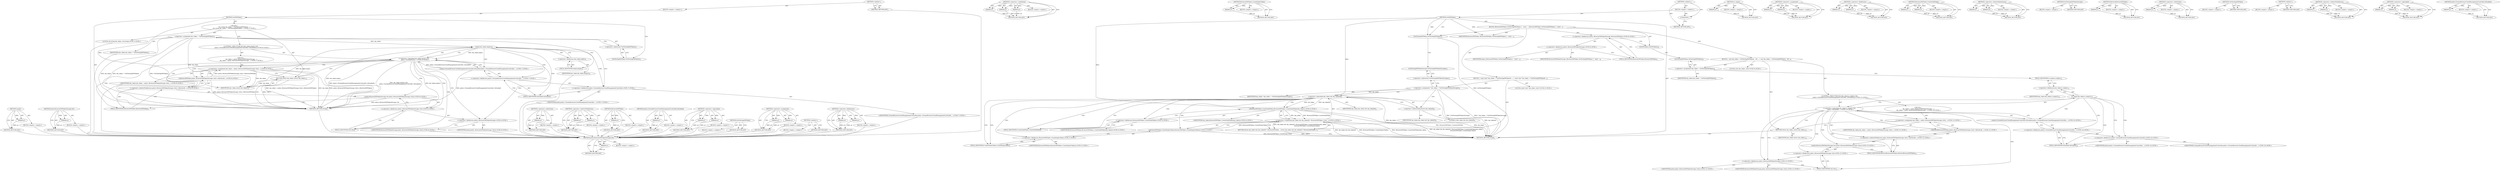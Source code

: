 digraph "policy.ChromeBrowserCloudManagementController.IsEnabled" {
vulnerable_81 [label=<(METHOD,empty)>];
vulnerable_82 [label=<(PARAM,p1)>];
vulnerable_83 [label=<(BLOCK,&lt;empty&gt;,&lt;empty&gt;)>];
vulnerable_84 [label=<(METHOD_RETURN,ANY)>];
vulnerable_103 [label=<(METHOD,policy.BrowserDMTokenStorage.Get)>];
vulnerable_104 [label=<(PARAM,p1)>];
vulnerable_105 [label=<(BLOCK,&lt;empty&gt;,&lt;empty&gt;)>];
vulnerable_106 [label=<(METHOD_RETURN,ANY)>];
vulnerable_6 [label=<(METHOD,&lt;global&gt;)<SUB>1</SUB>>];
vulnerable_7 [label=<(BLOCK,&lt;empty&gt;,&lt;empty&gt;)<SUB>1</SUB>>];
vulnerable_8 [label=<(METHOD,GetDMToken)<SUB>1</SUB>>];
vulnerable_9 [label="<(BLOCK,{
  std::string dm_token = *GetTestingDMToken()...,{
  std::string dm_token = *GetTestingDMToken()...)<SUB>1</SUB>>"];
vulnerable_10 [label="<(LOCAL,std.string dm_token: std.string)<SUB>2</SUB>>"];
vulnerable_11 [label=<(&lt;operator&gt;.assignment,dm_token = *GetTestingDMToken())<SUB>2</SUB>>];
vulnerable_12 [label=<(IDENTIFIER,dm_token,dm_token = *GetTestingDMToken())<SUB>2</SUB>>];
vulnerable_13 [label=<(&lt;operator&gt;.indirection,*GetTestingDMToken())<SUB>2</SUB>>];
vulnerable_14 [label=<(GetTestingDMToken,GetTestingDMToken())<SUB>2</SUB>>];
vulnerable_15 [label="<(CONTROL_STRUCTURE,IF,if (dm_token.empty() &amp;&amp;
       policy::ChromeBrowserCloudManagementController::IsEnabled()))<SUB>6</SUB>>"];
vulnerable_16 [label="<(&lt;operator&gt;.logicalAnd,dm_token.empty() &amp;&amp;
       policy::ChromeBrowse...)<SUB>6</SUB>>"];
vulnerable_17 [label=<(empty,dm_token.empty())<SUB>6</SUB>>];
vulnerable_18 [label=<(&lt;operator&gt;.fieldAccess,dm_token.empty)<SUB>6</SUB>>];
vulnerable_19 [label=<(IDENTIFIER,dm_token,dm_token.empty())<SUB>6</SUB>>];
vulnerable_20 [label=<(FIELD_IDENTIFIER,empty,empty)<SUB>6</SUB>>];
vulnerable_21 [label="<(policy.ChromeBrowserCloudManagementController.IsEnabled,policy::ChromeBrowserCloudManagementController:...)<SUB>7</SUB>>"];
vulnerable_22 [label="<(&lt;operator&gt;.fieldAccess,policy::ChromeBrowserCloudManagementController:...)<SUB>7</SUB>>"];
vulnerable_23 [label="<(&lt;operator&gt;.fieldAccess,policy::ChromeBrowserCloudManagementController)<SUB>7</SUB>>"];
vulnerable_24 [label="<(IDENTIFIER,policy,policy::ChromeBrowserCloudManagementController:...)<SUB>7</SUB>>"];
vulnerable_25 [label="<(IDENTIFIER,ChromeBrowserCloudManagementController,policy::ChromeBrowserCloudManagementController:...)<SUB>7</SUB>>"];
vulnerable_26 [label=<(FIELD_IDENTIFIER,IsEnabled,IsEnabled)<SUB>7</SUB>>];
vulnerable_27 [label="<(BLOCK,{
    dm_token = policy::BrowserDMTokenStorage:...,{
    dm_token = policy::BrowserDMTokenStorage:...)<SUB>7</SUB>>"];
vulnerable_28 [label="<(&lt;operator&gt;.assignment,dm_token = policy::BrowserDMTokenStorage::Get()...)<SUB>8</SUB>>"];
vulnerable_29 [label="<(IDENTIFIER,dm_token,dm_token = policy::BrowserDMTokenStorage::Get()...)<SUB>8</SUB>>"];
vulnerable_30 [label="<(RetrieveDMToken,policy::BrowserDMTokenStorage::Get()-&gt;RetrieveD...)<SUB>8</SUB>>"];
vulnerable_31 [label="<(&lt;operator&gt;.indirectFieldAccess,policy::BrowserDMTokenStorage::Get()-&gt;RetrieveD...)<SUB>8</SUB>>"];
vulnerable_32 [label="<(policy.BrowserDMTokenStorage.Get,policy::BrowserDMTokenStorage::Get())<SUB>8</SUB>>"];
vulnerable_33 [label="<(&lt;operator&gt;.fieldAccess,policy::BrowserDMTokenStorage::Get)<SUB>8</SUB>>"];
vulnerable_34 [label="<(&lt;operator&gt;.fieldAccess,policy::BrowserDMTokenStorage)<SUB>8</SUB>>"];
vulnerable_35 [label="<(IDENTIFIER,policy,policy::BrowserDMTokenStorage::Get())<SUB>8</SUB>>"];
vulnerable_36 [label="<(IDENTIFIER,BrowserDMTokenStorage,policy::BrowserDMTokenStorage::Get())<SUB>8</SUB>>"];
vulnerable_37 [label=<(FIELD_IDENTIFIER,Get,Get)<SUB>8</SUB>>];
vulnerable_38 [label=<(FIELD_IDENTIFIER,RetrieveDMToken,RetrieveDMToken)<SUB>8</SUB>>];
vulnerable_39 [label=<(RETURN,return dm_token;,return dm_token;)<SUB>12</SUB>>];
vulnerable_40 [label=<(IDENTIFIER,dm_token,return dm_token;)<SUB>12</SUB>>];
vulnerable_41 [label=<(METHOD_RETURN,string)<SUB>1</SUB>>];
vulnerable_43 [label=<(METHOD_RETURN,ANY)<SUB>1</SUB>>];
vulnerable_69 [label=<(METHOD,&lt;operator&gt;.indirection)>];
vulnerable_70 [label=<(PARAM,p1)>];
vulnerable_71 [label=<(BLOCK,&lt;empty&gt;,&lt;empty&gt;)>];
vulnerable_72 [label=<(METHOD_RETURN,ANY)>];
vulnerable_98 [label=<(METHOD,&lt;operator&gt;.indirectFieldAccess)>];
vulnerable_99 [label=<(PARAM,p1)>];
vulnerable_100 [label=<(PARAM,p2)>];
vulnerable_101 [label=<(BLOCK,&lt;empty&gt;,&lt;empty&gt;)>];
vulnerable_102 [label=<(METHOD_RETURN,ANY)>];
vulnerable_94 [label=<(METHOD,RetrieveDMToken)>];
vulnerable_95 [label=<(PARAM,p1)>];
vulnerable_96 [label=<(BLOCK,&lt;empty&gt;,&lt;empty&gt;)>];
vulnerable_97 [label=<(METHOD_RETURN,ANY)>];
vulnerable_90 [label=<(METHOD,policy.ChromeBrowserCloudManagementController.IsEnabled)>];
vulnerable_91 [label=<(PARAM,p1)>];
vulnerable_92 [label=<(BLOCK,&lt;empty&gt;,&lt;empty&gt;)>];
vulnerable_93 [label=<(METHOD_RETURN,ANY)>];
vulnerable_76 [label=<(METHOD,&lt;operator&gt;.logicalAnd)>];
vulnerable_77 [label=<(PARAM,p1)>];
vulnerable_78 [label=<(PARAM,p2)>];
vulnerable_79 [label=<(BLOCK,&lt;empty&gt;,&lt;empty&gt;)>];
vulnerable_80 [label=<(METHOD_RETURN,ANY)>];
vulnerable_73 [label=<(METHOD,GetTestingDMToken)>];
vulnerable_74 [label=<(BLOCK,&lt;empty&gt;,&lt;empty&gt;)>];
vulnerable_75 [label=<(METHOD_RETURN,ANY)>];
vulnerable_64 [label=<(METHOD,&lt;operator&gt;.assignment)>];
vulnerable_65 [label=<(PARAM,p1)>];
vulnerable_66 [label=<(PARAM,p2)>];
vulnerable_67 [label=<(BLOCK,&lt;empty&gt;,&lt;empty&gt;)>];
vulnerable_68 [label=<(METHOD_RETURN,ANY)>];
vulnerable_58 [label=<(METHOD,&lt;global&gt;)<SUB>1</SUB>>];
vulnerable_59 [label=<(BLOCK,&lt;empty&gt;,&lt;empty&gt;)>];
vulnerable_60 [label=<(METHOD_RETURN,ANY)>];
vulnerable_85 [label=<(METHOD,&lt;operator&gt;.fieldAccess)>];
vulnerable_86 [label=<(PARAM,p1)>];
vulnerable_87 [label=<(PARAM,p2)>];
vulnerable_88 [label=<(BLOCK,&lt;empty&gt;,&lt;empty&gt;)>];
vulnerable_89 [label=<(METHOD_RETURN,ANY)>];
fixed_161 [label=<(METHOD,policy.BrowserDMTokenStorage.Get)>];
fixed_162 [label=<(PARAM,p1)>];
fixed_163 [label=<(BLOCK,&lt;empty&gt;,&lt;empty&gt;)>];
fixed_164 [label=<(METHOD_RETURN,ANY)>];
fixed_114 [label=<(METHOD,&lt;operator&gt;.conditional)>];
fixed_115 [label=<(PARAM,p1)>];
fixed_116 [label=<(PARAM,p2)>];
fixed_117 [label=<(PARAM,p3)>];
fixed_118 [label=<(BLOCK,&lt;empty&gt;,&lt;empty&gt;)>];
fixed_119 [label=<(METHOD_RETURN,ANY)>];
fixed_140 [label=<(METHOD,BrowserDMToken.CreateEmptyToken)>];
fixed_141 [label=<(PARAM,p1)>];
fixed_142 [label=<(BLOCK,&lt;empty&gt;,&lt;empty&gt;)>];
fixed_143 [label=<(METHOD_RETURN,ANY)>];
fixed_6 [label=<(METHOD,&lt;global&gt;)<SUB>1</SUB>>];
fixed_7 [label=<(BLOCK,&lt;empty&gt;,&lt;empty&gt;)<SUB>1</SUB>>];
fixed_8 [label=<(METHOD,GetDMToken)<SUB>1</SUB>>];
fixed_9 [label=<(BLOCK,{
BrowserDMToken GetTestingDMToken() {
  const ...,{
BrowserDMToken GetTestingDMToken() {
  const ...)<SUB>1</SUB>>];
fixed_10 [label=<(IDENTIFIER,BrowserDMToken,{
BrowserDMToken GetTestingDMToken() {
  const ...)<SUB>2</SUB>>];
fixed_11 [label=<(GetTestingDMToken,GetTestingDMToken())<SUB>2</SUB>>];
fixed_12 [label=<(BLOCK,{
  const char* dm_token = *GetTestingDMTokenSt...,{
  const char* dm_token = *GetTestingDMTokenSt...)<SUB>2</SUB>>];
fixed_13 [label="<(LOCAL,const char* dm_token: char*)<SUB>3</SUB>>"];
fixed_14 [label=<(&lt;operator&gt;.assignment,* dm_token = *GetTestingDMTokenStorage())<SUB>3</SUB>>];
fixed_15 [label=<(IDENTIFIER,dm_token,* dm_token = *GetTestingDMTokenStorage())<SUB>3</SUB>>];
fixed_16 [label=<(&lt;operator&gt;.indirection,*GetTestingDMTokenStorage())<SUB>3</SUB>>];
fixed_17 [label=<(GetTestingDMTokenStorage,GetTestingDMTokenStorage())<SUB>3</SUB>>];
fixed_18 [label=<(RETURN,return dm_token &amp;&amp; dm_token[0] ? BrowserDMToken...,return dm_token &amp;&amp; dm_token[0] ? BrowserDMToken...)<SUB>4</SUB>>];
fixed_19 [label="<(&lt;operator&gt;.conditional,dm_token &amp;&amp; dm_token[0] ? BrowserDMToken::Creat...)<SUB>4</SUB>>"];
fixed_20 [label=<(&lt;operator&gt;.logicalAnd,dm_token &amp;&amp; dm_token[0])<SUB>4</SUB>>];
fixed_21 [label=<(IDENTIFIER,dm_token,dm_token &amp;&amp; dm_token[0])<SUB>4</SUB>>];
fixed_22 [label=<(&lt;operator&gt;.indirectIndexAccess,dm_token[0])<SUB>4</SUB>>];
fixed_23 [label=<(IDENTIFIER,dm_token,dm_token &amp;&amp; dm_token[0])<SUB>4</SUB>>];
fixed_24 [label=<(LITERAL,0,dm_token &amp;&amp; dm_token[0])<SUB>4</SUB>>];
fixed_25 [label="<(BrowserDMToken.CreateValidToken,BrowserDMToken::CreateValidToken(dm_token))<SUB>4</SUB>>"];
fixed_26 [label="<(&lt;operator&gt;.fieldAccess,BrowserDMToken::CreateValidToken)<SUB>4</SUB>>"];
fixed_27 [label="<(IDENTIFIER,BrowserDMToken,BrowserDMToken::CreateValidToken(dm_token))<SUB>4</SUB>>"];
fixed_28 [label=<(FIELD_IDENTIFIER,CreateValidToken,CreateValidToken)<SUB>4</SUB>>];
fixed_29 [label="<(IDENTIFIER,dm_token,BrowserDMToken::CreateValidToken(dm_token))<SUB>4</SUB>>"];
fixed_30 [label="<(BrowserDMToken.CreateEmptyToken,BrowserDMToken::CreateEmptyToken())<SUB>5</SUB>>"];
fixed_31 [label="<(&lt;operator&gt;.fieldAccess,BrowserDMToken::CreateEmptyToken)<SUB>5</SUB>>"];
fixed_32 [label="<(IDENTIFIER,BrowserDMToken,BrowserDMToken::CreateEmptyToken())<SUB>5</SUB>>"];
fixed_33 [label=<(FIELD_IDENTIFIER,CreateEmptyToken,CreateEmptyToken)<SUB>5</SUB>>];
fixed_34 [label="<(&lt;operator&gt;.fieldAccess,policy::BrowserDMTokenStorage::BrowserDMToken)<SUB>8</SUB>>"];
fixed_35 [label="<(&lt;operator&gt;.fieldAccess,policy::BrowserDMTokenStorage)<SUB>8</SUB>>"];
fixed_36 [label=<(IDENTIFIER,policy,{
BrowserDMToken GetTestingDMToken() {
  const ...)<SUB>8</SUB>>];
fixed_37 [label=<(IDENTIFIER,BrowserDMTokenStorage,{
BrowserDMToken GetTestingDMToken() {
  const ...)<SUB>8</SUB>>];
fixed_38 [label=<(FIELD_IDENTIFIER,BrowserDMToken,BrowserDMToken)<SUB>8</SUB>>];
fixed_39 [label=<(GetDMToken,GetDMToken())<SUB>8</SUB>>];
fixed_40 [label=<(BLOCK,{
  auto dm_token = GetTestingDMToken();
 
 #if...,{
  auto dm_token = GetTestingDMToken();
 
 #if...)<SUB>8</SUB>>];
fixed_41 [label="<(LOCAL,auto dm_token: auto)<SUB>9</SUB>>"];
fixed_42 [label=<(&lt;operator&gt;.assignment,dm_token = GetTestingDMToken())<SUB>9</SUB>>];
fixed_43 [label=<(IDENTIFIER,dm_token,dm_token = GetTestingDMToken())<SUB>9</SUB>>];
fixed_44 [label=<(GetTestingDMToken,GetTestingDMToken())<SUB>9</SUB>>];
fixed_45 [label="<(CONTROL_STRUCTURE,IF,if (dm_token.is_empty() &amp;&amp;
       policy::ChromeBrowserCloudManagementController::IsEnabled()))<SUB>13</SUB>>"];
fixed_46 [label="<(&lt;operator&gt;.logicalAnd,dm_token.is_empty() &amp;&amp;
       policy::ChromeBro...)<SUB>13</SUB>>"];
fixed_47 [label=<(is_empty,dm_token.is_empty())<SUB>13</SUB>>];
fixed_48 [label=<(&lt;operator&gt;.fieldAccess,dm_token.is_empty)<SUB>13</SUB>>];
fixed_49 [label=<(IDENTIFIER,dm_token,dm_token.is_empty())<SUB>13</SUB>>];
fixed_50 [label=<(FIELD_IDENTIFIER,is_empty,is_empty)<SUB>13</SUB>>];
fixed_51 [label="<(policy.ChromeBrowserCloudManagementController.IsEnabled,policy::ChromeBrowserCloudManagementController:...)<SUB>14</SUB>>"];
fixed_52 [label="<(&lt;operator&gt;.fieldAccess,policy::ChromeBrowserCloudManagementController:...)<SUB>14</SUB>>"];
fixed_53 [label="<(&lt;operator&gt;.fieldAccess,policy::ChromeBrowserCloudManagementController)<SUB>14</SUB>>"];
fixed_54 [label="<(IDENTIFIER,policy,policy::ChromeBrowserCloudManagementController:...)<SUB>14</SUB>>"];
fixed_55 [label="<(IDENTIFIER,ChromeBrowserCloudManagementController,policy::ChromeBrowserCloudManagementController:...)<SUB>14</SUB>>"];
fixed_56 [label=<(FIELD_IDENTIFIER,IsEnabled,IsEnabled)<SUB>14</SUB>>];
fixed_57 [label="<(BLOCK,{
    dm_token = policy::BrowserDMTokenStorage:...,{
    dm_token = policy::BrowserDMTokenStorage:...)<SUB>14</SUB>>"];
fixed_58 [label="<(&lt;operator&gt;.assignment,dm_token = policy::BrowserDMTokenStorage::Get()...)<SUB>15</SUB>>"];
fixed_59 [label="<(IDENTIFIER,dm_token,dm_token = policy::BrowserDMTokenStorage::Get()...)<SUB>15</SUB>>"];
fixed_60 [label="<(RetrieveBrowserDMToken,policy::BrowserDMTokenStorage::Get()-&gt;RetrieveB...)<SUB>15</SUB>>"];
fixed_61 [label="<(&lt;operator&gt;.indirectFieldAccess,policy::BrowserDMTokenStorage::Get()-&gt;RetrieveB...)<SUB>15</SUB>>"];
fixed_62 [label="<(policy.BrowserDMTokenStorage.Get,policy::BrowserDMTokenStorage::Get())<SUB>15</SUB>>"];
fixed_63 [label="<(&lt;operator&gt;.fieldAccess,policy::BrowserDMTokenStorage::Get)<SUB>15</SUB>>"];
fixed_64 [label="<(&lt;operator&gt;.fieldAccess,policy::BrowserDMTokenStorage)<SUB>15</SUB>>"];
fixed_65 [label="<(IDENTIFIER,policy,policy::BrowserDMTokenStorage::Get())<SUB>15</SUB>>"];
fixed_66 [label="<(IDENTIFIER,BrowserDMTokenStorage,policy::BrowserDMTokenStorage::Get())<SUB>15</SUB>>"];
fixed_67 [label=<(FIELD_IDENTIFIER,Get,Get)<SUB>15</SUB>>];
fixed_68 [label=<(FIELD_IDENTIFIER,RetrieveBrowserDMToken,RetrieveBrowserDMToken)<SUB>15</SUB>>];
fixed_69 [label=<(RETURN,return dm_token;,return dm_token;)<SUB>19</SUB>>];
fixed_70 [label=<(IDENTIFIER,dm_token,return dm_token;)<SUB>19</SUB>>];
fixed_71 [label=<(METHOD_RETURN,string)<SUB>1</SUB>>];
fixed_73 [label=<(UNKNOWN,,)>];
fixed_74 [label=<(METHOD_RETURN,ANY)<SUB>1</SUB>>];
fixed_144 [label=<(METHOD,is_empty)>];
fixed_145 [label=<(PARAM,p1)>];
fixed_146 [label=<(BLOCK,&lt;empty&gt;,&lt;empty&gt;)>];
fixed_147 [label=<(METHOD_RETURN,ANY)>];
fixed_102 [label=<(METHOD,&lt;operator&gt;.assignment)>];
fixed_103 [label=<(PARAM,p1)>];
fixed_104 [label=<(PARAM,p2)>];
fixed_105 [label=<(BLOCK,&lt;empty&gt;,&lt;empty&gt;)>];
fixed_106 [label=<(METHOD_RETURN,ANY)>];
fixed_135 [label=<(METHOD,&lt;operator&gt;.fieldAccess)>];
fixed_136 [label=<(PARAM,p1)>];
fixed_137 [label=<(PARAM,p2)>];
fixed_138 [label=<(BLOCK,&lt;empty&gt;,&lt;empty&gt;)>];
fixed_139 [label=<(METHOD_RETURN,ANY)>];
fixed_130 [label=<(METHOD,BrowserDMToken.CreateValidToken)>];
fixed_131 [label=<(PARAM,p1)>];
fixed_132 [label=<(PARAM,p2)>];
fixed_133 [label=<(BLOCK,&lt;empty&gt;,&lt;empty&gt;)>];
fixed_134 [label=<(METHOD_RETURN,ANY)>];
fixed_125 [label=<(METHOD,&lt;operator&gt;.indirectIndexAccess)>];
fixed_126 [label=<(PARAM,p1)>];
fixed_127 [label=<(PARAM,p2)>];
fixed_128 [label=<(BLOCK,&lt;empty&gt;,&lt;empty&gt;)>];
fixed_129 [label=<(METHOD_RETURN,ANY)>];
fixed_111 [label=<(METHOD,GetTestingDMTokenStorage)>];
fixed_112 [label=<(BLOCK,&lt;empty&gt;,&lt;empty&gt;)>];
fixed_113 [label=<(METHOD_RETURN,ANY)>];
fixed_152 [label=<(METHOD,RetrieveBrowserDMToken)>];
fixed_153 [label=<(PARAM,p1)>];
fixed_154 [label=<(BLOCK,&lt;empty&gt;,&lt;empty&gt;)>];
fixed_155 [label=<(METHOD_RETURN,ANY)>];
fixed_107 [label=<(METHOD,&lt;operator&gt;.indirection)>];
fixed_108 [label=<(PARAM,p1)>];
fixed_109 [label=<(BLOCK,&lt;empty&gt;,&lt;empty&gt;)>];
fixed_110 [label=<(METHOD_RETURN,ANY)>];
fixed_99 [label=<(METHOD,GetTestingDMToken)>];
fixed_100 [label=<(BLOCK,&lt;empty&gt;,&lt;empty&gt;)>];
fixed_101 [label=<(METHOD_RETURN,ANY)>];
fixed_93 [label=<(METHOD,&lt;global&gt;)<SUB>1</SUB>>];
fixed_94 [label=<(BLOCK,&lt;empty&gt;,&lt;empty&gt;)>];
fixed_95 [label=<(METHOD_RETURN,ANY)>];
fixed_156 [label=<(METHOD,&lt;operator&gt;.indirectFieldAccess)>];
fixed_157 [label=<(PARAM,p1)>];
fixed_158 [label=<(PARAM,p2)>];
fixed_159 [label=<(BLOCK,&lt;empty&gt;,&lt;empty&gt;)>];
fixed_160 [label=<(METHOD_RETURN,ANY)>];
fixed_120 [label=<(METHOD,&lt;operator&gt;.logicalAnd)>];
fixed_121 [label=<(PARAM,p1)>];
fixed_122 [label=<(PARAM,p2)>];
fixed_123 [label=<(BLOCK,&lt;empty&gt;,&lt;empty&gt;)>];
fixed_124 [label=<(METHOD_RETURN,ANY)>];
fixed_148 [label=<(METHOD,policy.ChromeBrowserCloudManagementController.IsEnabled)>];
fixed_149 [label=<(PARAM,p1)>];
fixed_150 [label=<(BLOCK,&lt;empty&gt;,&lt;empty&gt;)>];
fixed_151 [label=<(METHOD_RETURN,ANY)>];
vulnerable_81 -> vulnerable_82  [key=0, label="AST: "];
vulnerable_81 -> vulnerable_82  [key=1, label="DDG: "];
vulnerable_81 -> vulnerable_83  [key=0, label="AST: "];
vulnerable_81 -> vulnerable_84  [key=0, label="AST: "];
vulnerable_81 -> vulnerable_84  [key=1, label="CFG: "];
vulnerable_82 -> vulnerable_84  [key=0, label="DDG: p1"];
vulnerable_83 -> fixed_161  [key=0];
vulnerable_84 -> fixed_161  [key=0];
vulnerable_103 -> vulnerable_104  [key=0, label="AST: "];
vulnerable_103 -> vulnerable_104  [key=1, label="DDG: "];
vulnerable_103 -> vulnerable_105  [key=0, label="AST: "];
vulnerable_103 -> vulnerable_106  [key=0, label="AST: "];
vulnerable_103 -> vulnerable_106  [key=1, label="CFG: "];
vulnerable_104 -> vulnerable_106  [key=0, label="DDG: p1"];
vulnerable_105 -> fixed_161  [key=0];
vulnerable_106 -> fixed_161  [key=0];
vulnerable_6 -> vulnerable_7  [key=0, label="AST: "];
vulnerable_6 -> vulnerable_43  [key=0, label="AST: "];
vulnerable_6 -> vulnerable_43  [key=1, label="CFG: "];
vulnerable_7 -> vulnerable_8  [key=0, label="AST: "];
vulnerable_8 -> vulnerable_9  [key=0, label="AST: "];
vulnerable_8 -> vulnerable_41  [key=0, label="AST: "];
vulnerable_8 -> vulnerable_14  [key=0, label="CFG: "];
vulnerable_8 -> vulnerable_40  [key=0, label="DDG: "];
vulnerable_9 -> vulnerable_10  [key=0, label="AST: "];
vulnerable_9 -> vulnerable_11  [key=0, label="AST: "];
vulnerable_9 -> vulnerable_15  [key=0, label="AST: "];
vulnerable_9 -> vulnerable_39  [key=0, label="AST: "];
vulnerable_10 -> fixed_161  [key=0];
vulnerable_11 -> vulnerable_12  [key=0, label="AST: "];
vulnerable_11 -> vulnerable_13  [key=0, label="AST: "];
vulnerable_11 -> vulnerable_20  [key=0, label="CFG: "];
vulnerable_11 -> vulnerable_41  [key=0, label="DDG: dm_token"];
vulnerable_11 -> vulnerable_41  [key=1, label="DDG: *GetTestingDMToken()"];
vulnerable_11 -> vulnerable_41  [key=2, label="DDG: dm_token = *GetTestingDMToken()"];
vulnerable_11 -> vulnerable_40  [key=0, label="DDG: dm_token"];
vulnerable_11 -> vulnerable_17  [key=0, label="DDG: dm_token"];
vulnerable_12 -> fixed_161  [key=0];
vulnerable_13 -> vulnerable_14  [key=0, label="AST: "];
vulnerable_13 -> vulnerable_11  [key=0, label="CFG: "];
vulnerable_14 -> vulnerable_13  [key=0, label="CFG: "];
vulnerable_15 -> vulnerable_16  [key=0, label="AST: "];
vulnerable_15 -> vulnerable_27  [key=0, label="AST: "];
vulnerable_16 -> vulnerable_17  [key=0, label="AST: "];
vulnerable_16 -> vulnerable_21  [key=0, label="AST: "];
vulnerable_16 -> vulnerable_34  [key=0, label="CFG: "];
vulnerable_16 -> vulnerable_34  [key=1, label="CDG: "];
vulnerable_16 -> vulnerable_39  [key=0, label="CFG: "];
vulnerable_16 -> vulnerable_41  [key=0, label="DDG: dm_token.empty()"];
vulnerable_16 -> vulnerable_41  [key=1, label="DDG: policy::ChromeBrowserCloudManagementController::IsEnabled()"];
vulnerable_16 -> vulnerable_41  [key=2, label="DDG: dm_token.empty() &amp;&amp;
       policy::ChromeBrowserCloudManagementController::IsEnabled()"];
vulnerable_16 -> vulnerable_30  [key=0, label="CDG: "];
vulnerable_16 -> vulnerable_32  [key=0, label="CDG: "];
vulnerable_16 -> vulnerable_33  [key=0, label="CDG: "];
vulnerable_16 -> vulnerable_28  [key=0, label="CDG: "];
vulnerable_16 -> vulnerable_37  [key=0, label="CDG: "];
vulnerable_16 -> vulnerable_38  [key=0, label="CDG: "];
vulnerable_16 -> vulnerable_31  [key=0, label="CDG: "];
vulnerable_17 -> vulnerable_18  [key=0, label="AST: "];
vulnerable_17 -> vulnerable_16  [key=0, label="CFG: "];
vulnerable_17 -> vulnerable_16  [key=1, label="DDG: dm_token.empty"];
vulnerable_17 -> vulnerable_23  [key=0, label="CFG: "];
vulnerable_17 -> vulnerable_23  [key=1, label="CDG: "];
vulnerable_17 -> vulnerable_41  [key=0, label="DDG: dm_token.empty"];
vulnerable_17 -> vulnerable_40  [key=0, label="DDG: dm_token.empty"];
vulnerable_17 -> vulnerable_21  [key=0, label="CDG: "];
vulnerable_17 -> vulnerable_26  [key=0, label="CDG: "];
vulnerable_17 -> vulnerable_22  [key=0, label="CDG: "];
vulnerable_18 -> vulnerable_19  [key=0, label="AST: "];
vulnerable_18 -> vulnerable_20  [key=0, label="AST: "];
vulnerable_18 -> vulnerable_17  [key=0, label="CFG: "];
vulnerable_19 -> fixed_161  [key=0];
vulnerable_20 -> vulnerable_18  [key=0, label="CFG: "];
vulnerable_21 -> vulnerable_22  [key=0, label="AST: "];
vulnerable_21 -> vulnerable_16  [key=0, label="CFG: "];
vulnerable_21 -> vulnerable_16  [key=1, label="DDG: policy::ChromeBrowserCloudManagementController::IsEnabled"];
vulnerable_21 -> vulnerable_41  [key=0, label="DDG: policy::ChromeBrowserCloudManagementController::IsEnabled"];
vulnerable_22 -> vulnerable_23  [key=0, label="AST: "];
vulnerable_22 -> vulnerable_26  [key=0, label="AST: "];
vulnerable_22 -> vulnerable_21  [key=0, label="CFG: "];
vulnerable_23 -> vulnerable_24  [key=0, label="AST: "];
vulnerable_23 -> vulnerable_25  [key=0, label="AST: "];
vulnerable_23 -> vulnerable_26  [key=0, label="CFG: "];
vulnerable_24 -> fixed_161  [key=0];
vulnerable_25 -> fixed_161  [key=0];
vulnerable_26 -> vulnerable_22  [key=0, label="CFG: "];
vulnerable_27 -> vulnerable_28  [key=0, label="AST: "];
vulnerable_28 -> vulnerable_29  [key=0, label="AST: "];
vulnerable_28 -> vulnerable_30  [key=0, label="AST: "];
vulnerable_28 -> vulnerable_39  [key=0, label="CFG: "];
vulnerable_28 -> vulnerable_41  [key=0, label="DDG: dm_token"];
vulnerable_28 -> vulnerable_41  [key=1, label="DDG: policy::BrowserDMTokenStorage::Get()-&gt;RetrieveDMToken()"];
vulnerable_28 -> vulnerable_41  [key=2, label="DDG: dm_token = policy::BrowserDMTokenStorage::Get()-&gt;RetrieveDMToken()"];
vulnerable_28 -> vulnerable_40  [key=0, label="DDG: dm_token"];
vulnerable_29 -> fixed_161  [key=0];
vulnerable_30 -> vulnerable_31  [key=0, label="AST: "];
vulnerable_30 -> vulnerable_28  [key=0, label="CFG: "];
vulnerable_30 -> vulnerable_28  [key=1, label="DDG: policy::BrowserDMTokenStorage::Get()-&gt;RetrieveDMToken"];
vulnerable_30 -> vulnerable_41  [key=0, label="DDG: policy::BrowserDMTokenStorage::Get()-&gt;RetrieveDMToken"];
vulnerable_31 -> vulnerable_32  [key=0, label="AST: "];
vulnerable_31 -> vulnerable_38  [key=0, label="AST: "];
vulnerable_31 -> vulnerable_30  [key=0, label="CFG: "];
vulnerable_32 -> vulnerable_33  [key=0, label="AST: "];
vulnerable_32 -> vulnerable_38  [key=0, label="CFG: "];
vulnerable_32 -> vulnerable_41  [key=0, label="DDG: policy::BrowserDMTokenStorage::Get"];
vulnerable_33 -> vulnerable_34  [key=0, label="AST: "];
vulnerable_33 -> vulnerable_37  [key=0, label="AST: "];
vulnerable_33 -> vulnerable_32  [key=0, label="CFG: "];
vulnerable_34 -> vulnerable_35  [key=0, label="AST: "];
vulnerable_34 -> vulnerable_36  [key=0, label="AST: "];
vulnerable_34 -> vulnerable_37  [key=0, label="CFG: "];
vulnerable_35 -> fixed_161  [key=0];
vulnerable_36 -> fixed_161  [key=0];
vulnerable_37 -> vulnerable_33  [key=0, label="CFG: "];
vulnerable_38 -> vulnerable_31  [key=0, label="CFG: "];
vulnerable_39 -> vulnerable_40  [key=0, label="AST: "];
vulnerable_39 -> vulnerable_41  [key=0, label="CFG: "];
vulnerable_39 -> vulnerable_41  [key=1, label="DDG: &lt;RET&gt;"];
vulnerable_40 -> vulnerable_39  [key=0, label="DDG: dm_token"];
vulnerable_41 -> fixed_161  [key=0];
vulnerable_43 -> fixed_161  [key=0];
vulnerable_69 -> vulnerable_70  [key=0, label="AST: "];
vulnerable_69 -> vulnerable_70  [key=1, label="DDG: "];
vulnerable_69 -> vulnerable_71  [key=0, label="AST: "];
vulnerable_69 -> vulnerable_72  [key=0, label="AST: "];
vulnerable_69 -> vulnerable_72  [key=1, label="CFG: "];
vulnerable_70 -> vulnerable_72  [key=0, label="DDG: p1"];
vulnerable_71 -> fixed_161  [key=0];
vulnerable_72 -> fixed_161  [key=0];
vulnerable_98 -> vulnerable_99  [key=0, label="AST: "];
vulnerable_98 -> vulnerable_99  [key=1, label="DDG: "];
vulnerable_98 -> vulnerable_101  [key=0, label="AST: "];
vulnerable_98 -> vulnerable_100  [key=0, label="AST: "];
vulnerable_98 -> vulnerable_100  [key=1, label="DDG: "];
vulnerable_98 -> vulnerable_102  [key=0, label="AST: "];
vulnerable_98 -> vulnerable_102  [key=1, label="CFG: "];
vulnerable_99 -> vulnerable_102  [key=0, label="DDG: p1"];
vulnerable_100 -> vulnerable_102  [key=0, label="DDG: p2"];
vulnerable_101 -> fixed_161  [key=0];
vulnerable_102 -> fixed_161  [key=0];
vulnerable_94 -> vulnerable_95  [key=0, label="AST: "];
vulnerable_94 -> vulnerable_95  [key=1, label="DDG: "];
vulnerable_94 -> vulnerable_96  [key=0, label="AST: "];
vulnerable_94 -> vulnerable_97  [key=0, label="AST: "];
vulnerable_94 -> vulnerable_97  [key=1, label="CFG: "];
vulnerable_95 -> vulnerable_97  [key=0, label="DDG: p1"];
vulnerable_96 -> fixed_161  [key=0];
vulnerable_97 -> fixed_161  [key=0];
vulnerable_90 -> vulnerable_91  [key=0, label="AST: "];
vulnerable_90 -> vulnerable_91  [key=1, label="DDG: "];
vulnerable_90 -> vulnerable_92  [key=0, label="AST: "];
vulnerable_90 -> vulnerable_93  [key=0, label="AST: "];
vulnerable_90 -> vulnerable_93  [key=1, label="CFG: "];
vulnerable_91 -> vulnerable_93  [key=0, label="DDG: p1"];
vulnerable_92 -> fixed_161  [key=0];
vulnerable_93 -> fixed_161  [key=0];
vulnerable_76 -> vulnerable_77  [key=0, label="AST: "];
vulnerable_76 -> vulnerable_77  [key=1, label="DDG: "];
vulnerable_76 -> vulnerable_79  [key=0, label="AST: "];
vulnerable_76 -> vulnerable_78  [key=0, label="AST: "];
vulnerable_76 -> vulnerable_78  [key=1, label="DDG: "];
vulnerable_76 -> vulnerable_80  [key=0, label="AST: "];
vulnerable_76 -> vulnerable_80  [key=1, label="CFG: "];
vulnerable_77 -> vulnerable_80  [key=0, label="DDG: p1"];
vulnerable_78 -> vulnerable_80  [key=0, label="DDG: p2"];
vulnerable_79 -> fixed_161  [key=0];
vulnerable_80 -> fixed_161  [key=0];
vulnerable_73 -> vulnerable_74  [key=0, label="AST: "];
vulnerable_73 -> vulnerable_75  [key=0, label="AST: "];
vulnerable_73 -> vulnerable_75  [key=1, label="CFG: "];
vulnerable_74 -> fixed_161  [key=0];
vulnerable_75 -> fixed_161  [key=0];
vulnerable_64 -> vulnerable_65  [key=0, label="AST: "];
vulnerable_64 -> vulnerable_65  [key=1, label="DDG: "];
vulnerable_64 -> vulnerable_67  [key=0, label="AST: "];
vulnerable_64 -> vulnerable_66  [key=0, label="AST: "];
vulnerable_64 -> vulnerable_66  [key=1, label="DDG: "];
vulnerable_64 -> vulnerable_68  [key=0, label="AST: "];
vulnerable_64 -> vulnerable_68  [key=1, label="CFG: "];
vulnerable_65 -> vulnerable_68  [key=0, label="DDG: p1"];
vulnerable_66 -> vulnerable_68  [key=0, label="DDG: p2"];
vulnerable_67 -> fixed_161  [key=0];
vulnerable_68 -> fixed_161  [key=0];
vulnerable_58 -> vulnerable_59  [key=0, label="AST: "];
vulnerable_58 -> vulnerable_60  [key=0, label="AST: "];
vulnerable_58 -> vulnerable_60  [key=1, label="CFG: "];
vulnerable_59 -> fixed_161  [key=0];
vulnerable_60 -> fixed_161  [key=0];
vulnerable_85 -> vulnerable_86  [key=0, label="AST: "];
vulnerable_85 -> vulnerable_86  [key=1, label="DDG: "];
vulnerable_85 -> vulnerable_88  [key=0, label="AST: "];
vulnerable_85 -> vulnerable_87  [key=0, label="AST: "];
vulnerable_85 -> vulnerable_87  [key=1, label="DDG: "];
vulnerable_85 -> vulnerable_89  [key=0, label="AST: "];
vulnerable_85 -> vulnerable_89  [key=1, label="CFG: "];
vulnerable_86 -> vulnerable_89  [key=0, label="DDG: p1"];
vulnerable_87 -> vulnerable_89  [key=0, label="DDG: p2"];
vulnerable_88 -> fixed_161  [key=0];
vulnerable_89 -> fixed_161  [key=0];
fixed_161 -> fixed_162  [key=0, label="AST: "];
fixed_161 -> fixed_162  [key=1, label="DDG: "];
fixed_161 -> fixed_163  [key=0, label="AST: "];
fixed_161 -> fixed_164  [key=0, label="AST: "];
fixed_161 -> fixed_164  [key=1, label="CFG: "];
fixed_162 -> fixed_164  [key=0, label="DDG: p1"];
fixed_114 -> fixed_115  [key=0, label="AST: "];
fixed_114 -> fixed_115  [key=1, label="DDG: "];
fixed_114 -> fixed_118  [key=0, label="AST: "];
fixed_114 -> fixed_116  [key=0, label="AST: "];
fixed_114 -> fixed_116  [key=1, label="DDG: "];
fixed_114 -> fixed_119  [key=0, label="AST: "];
fixed_114 -> fixed_119  [key=1, label="CFG: "];
fixed_114 -> fixed_117  [key=0, label="AST: "];
fixed_114 -> fixed_117  [key=1, label="DDG: "];
fixed_115 -> fixed_119  [key=0, label="DDG: p1"];
fixed_116 -> fixed_119  [key=0, label="DDG: p2"];
fixed_117 -> fixed_119  [key=0, label="DDG: p3"];
fixed_140 -> fixed_141  [key=0, label="AST: "];
fixed_140 -> fixed_141  [key=1, label="DDG: "];
fixed_140 -> fixed_142  [key=0, label="AST: "];
fixed_140 -> fixed_143  [key=0, label="AST: "];
fixed_140 -> fixed_143  [key=1, label="CFG: "];
fixed_141 -> fixed_143  [key=0, label="DDG: p1"];
fixed_6 -> fixed_7  [key=0, label="AST: "];
fixed_6 -> fixed_74  [key=0, label="AST: "];
fixed_6 -> fixed_73  [key=0, label="CFG: "];
fixed_7 -> fixed_8  [key=0, label="AST: "];
fixed_7 -> fixed_73  [key=0, label="AST: "];
fixed_8 -> fixed_9  [key=0, label="AST: "];
fixed_8 -> fixed_71  [key=0, label="AST: "];
fixed_8 -> fixed_11  [key=0, label="CFG: "];
fixed_8 -> fixed_11  [key=1, label="DDG: "];
fixed_8 -> fixed_10  [key=0, label="DDG: "];
fixed_8 -> fixed_20  [key=0, label="DDG: "];
fixed_8 -> fixed_25  [key=0, label="DDG: "];
fixed_9 -> fixed_10  [key=0, label="AST: "];
fixed_9 -> fixed_11  [key=0, label="AST: "];
fixed_9 -> fixed_12  [key=0, label="AST: "];
fixed_9 -> fixed_34  [key=0, label="AST: "];
fixed_9 -> fixed_39  [key=0, label="AST: "];
fixed_9 -> fixed_40  [key=0, label="AST: "];
fixed_11 -> fixed_17  [key=0, label="CFG: "];
fixed_11 -> fixed_71  [key=0, label="DDG: GetTestingDMToken()"];
fixed_12 -> fixed_13  [key=0, label="AST: "];
fixed_12 -> fixed_14  [key=0, label="AST: "];
fixed_12 -> fixed_18  [key=0, label="AST: "];
fixed_14 -> fixed_15  [key=0, label="AST: "];
fixed_14 -> fixed_16  [key=0, label="AST: "];
fixed_14 -> fixed_20  [key=0, label="CFG: "];
fixed_14 -> fixed_20  [key=1, label="DDG: dm_token"];
fixed_14 -> fixed_22  [key=0, label="CFG: "];
fixed_14 -> fixed_71  [key=0, label="DDG: *GetTestingDMTokenStorage()"];
fixed_14 -> fixed_71  [key=1, label="DDG: * dm_token = *GetTestingDMTokenStorage()"];
fixed_16 -> fixed_17  [key=0, label="AST: "];
fixed_16 -> fixed_14  [key=0, label="CFG: "];
fixed_17 -> fixed_16  [key=0, label="CFG: "];
fixed_18 -> fixed_19  [key=0, label="AST: "];
fixed_18 -> fixed_71  [key=0, label="CFG: "];
fixed_18 -> fixed_71  [key=1, label="DDG: &lt;RET&gt;"];
fixed_19 -> fixed_20  [key=0, label="AST: "];
fixed_19 -> fixed_25  [key=0, label="AST: "];
fixed_19 -> fixed_30  [key=0, label="AST: "];
fixed_19 -> fixed_18  [key=0, label="CFG: "];
fixed_19 -> fixed_18  [key=1, label="DDG: dm_token &amp;&amp; dm_token[0] ? BrowserDMToken::CreateValidToken(dm_token)
                                 : BrowserDMToken::CreateEmptyToken()"];
fixed_19 -> fixed_71  [key=0, label="DDG: dm_token &amp;&amp; dm_token[0]"];
fixed_19 -> fixed_71  [key=1, label="DDG: BrowserDMToken::CreateEmptyToken()"];
fixed_19 -> fixed_71  [key=2, label="DDG: BrowserDMToken::CreateValidToken(dm_token)"];
fixed_19 -> fixed_71  [key=3, label="DDG: dm_token &amp;&amp; dm_token[0] ? BrowserDMToken::CreateValidToken(dm_token)
                                 : BrowserDMToken::CreateEmptyToken()"];
fixed_20 -> fixed_21  [key=0, label="AST: "];
fixed_20 -> fixed_22  [key=0, label="AST: "];
fixed_20 -> fixed_28  [key=0, label="CFG: "];
fixed_20 -> fixed_28  [key=1, label="CDG: "];
fixed_20 -> fixed_33  [key=0, label="CFG: "];
fixed_20 -> fixed_33  [key=1, label="CDG: "];
fixed_20 -> fixed_71  [key=0, label="DDG: dm_token"];
fixed_20 -> fixed_71  [key=1, label="DDG: dm_token[0]"];
fixed_20 -> fixed_25  [key=0, label="DDG: dm_token"];
fixed_20 -> fixed_25  [key=1, label="DDG: dm_token[0]"];
fixed_20 -> fixed_25  [key=2, label="CDG: "];
fixed_20 -> fixed_30  [key=0, label="CDG: "];
fixed_20 -> fixed_26  [key=0, label="CDG: "];
fixed_20 -> fixed_31  [key=0, label="CDG: "];
fixed_22 -> fixed_23  [key=0, label="AST: "];
fixed_22 -> fixed_24  [key=0, label="AST: "];
fixed_22 -> fixed_20  [key=0, label="CFG: "];
fixed_25 -> fixed_26  [key=0, label="AST: "];
fixed_25 -> fixed_29  [key=0, label="AST: "];
fixed_25 -> fixed_19  [key=0, label="CFG: "];
fixed_25 -> fixed_19  [key=1, label="DDG: BrowserDMToken::CreateValidToken"];
fixed_25 -> fixed_19  [key=2, label="DDG: dm_token"];
fixed_25 -> fixed_71  [key=0, label="DDG: BrowserDMToken::CreateValidToken"];
fixed_25 -> fixed_71  [key=1, label="DDG: dm_token"];
fixed_26 -> fixed_27  [key=0, label="AST: "];
fixed_26 -> fixed_28  [key=0, label="AST: "];
fixed_26 -> fixed_25  [key=0, label="CFG: "];
fixed_28 -> fixed_26  [key=0, label="CFG: "];
fixed_30 -> fixed_31  [key=0, label="AST: "];
fixed_30 -> fixed_19  [key=0, label="CFG: "];
fixed_30 -> fixed_19  [key=1, label="DDG: BrowserDMToken::CreateEmptyToken"];
fixed_30 -> fixed_71  [key=0, label="DDG: BrowserDMToken::CreateEmptyToken"];
fixed_31 -> fixed_32  [key=0, label="AST: "];
fixed_31 -> fixed_33  [key=0, label="AST: "];
fixed_31 -> fixed_30  [key=0, label="CFG: "];
fixed_33 -> fixed_31  [key=0, label="CFG: "];
fixed_34 -> fixed_35  [key=0, label="AST: "];
fixed_34 -> fixed_38  [key=0, label="AST: "];
fixed_34 -> fixed_39  [key=0, label="CFG: "];
fixed_35 -> fixed_36  [key=0, label="AST: "];
fixed_35 -> fixed_37  [key=0, label="AST: "];
fixed_35 -> fixed_38  [key=0, label="CFG: "];
fixed_38 -> fixed_34  [key=0, label="CFG: "];
fixed_39 -> fixed_44  [key=0, label="CFG: "];
fixed_40 -> fixed_41  [key=0, label="AST: "];
fixed_40 -> fixed_42  [key=0, label="AST: "];
fixed_40 -> fixed_45  [key=0, label="AST: "];
fixed_40 -> fixed_69  [key=0, label="AST: "];
fixed_42 -> fixed_43  [key=0, label="AST: "];
fixed_42 -> fixed_44  [key=0, label="AST: "];
fixed_42 -> fixed_50  [key=0, label="CFG: "];
fixed_44 -> fixed_42  [key=0, label="CFG: "];
fixed_45 -> fixed_46  [key=0, label="AST: "];
fixed_45 -> fixed_57  [key=0, label="AST: "];
fixed_46 -> fixed_47  [key=0, label="AST: "];
fixed_46 -> fixed_51  [key=0, label="AST: "];
fixed_46 -> fixed_64  [key=0, label="CFG: "];
fixed_46 -> fixed_64  [key=1, label="CDG: "];
fixed_46 -> fixed_69  [key=0, label="CFG: "];
fixed_46 -> fixed_58  [key=0, label="CDG: "];
fixed_46 -> fixed_68  [key=0, label="CDG: "];
fixed_46 -> fixed_60  [key=0, label="CDG: "];
fixed_46 -> fixed_61  [key=0, label="CDG: "];
fixed_46 -> fixed_67  [key=0, label="CDG: "];
fixed_46 -> fixed_63  [key=0, label="CDG: "];
fixed_46 -> fixed_62  [key=0, label="CDG: "];
fixed_47 -> fixed_48  [key=0, label="AST: "];
fixed_47 -> fixed_46  [key=0, label="CFG: "];
fixed_47 -> fixed_53  [key=0, label="CFG: "];
fixed_47 -> fixed_53  [key=1, label="CDG: "];
fixed_47 -> fixed_51  [key=0, label="CDG: "];
fixed_47 -> fixed_52  [key=0, label="CDG: "];
fixed_47 -> fixed_56  [key=0, label="CDG: "];
fixed_48 -> fixed_49  [key=0, label="AST: "];
fixed_48 -> fixed_50  [key=0, label="AST: "];
fixed_48 -> fixed_47  [key=0, label="CFG: "];
fixed_50 -> fixed_48  [key=0, label="CFG: "];
fixed_51 -> fixed_52  [key=0, label="AST: "];
fixed_51 -> fixed_46  [key=0, label="CFG: "];
fixed_52 -> fixed_53  [key=0, label="AST: "];
fixed_52 -> fixed_56  [key=0, label="AST: "];
fixed_52 -> fixed_51  [key=0, label="CFG: "];
fixed_53 -> fixed_54  [key=0, label="AST: "];
fixed_53 -> fixed_55  [key=0, label="AST: "];
fixed_53 -> fixed_56  [key=0, label="CFG: "];
fixed_56 -> fixed_52  [key=0, label="CFG: "];
fixed_57 -> fixed_58  [key=0, label="AST: "];
fixed_58 -> fixed_59  [key=0, label="AST: "];
fixed_58 -> fixed_60  [key=0, label="AST: "];
fixed_58 -> fixed_69  [key=0, label="CFG: "];
fixed_60 -> fixed_61  [key=0, label="AST: "];
fixed_60 -> fixed_58  [key=0, label="CFG: "];
fixed_61 -> fixed_62  [key=0, label="AST: "];
fixed_61 -> fixed_68  [key=0, label="AST: "];
fixed_61 -> fixed_60  [key=0, label="CFG: "];
fixed_62 -> fixed_63  [key=0, label="AST: "];
fixed_62 -> fixed_68  [key=0, label="CFG: "];
fixed_63 -> fixed_64  [key=0, label="AST: "];
fixed_63 -> fixed_67  [key=0, label="AST: "];
fixed_63 -> fixed_62  [key=0, label="CFG: "];
fixed_64 -> fixed_65  [key=0, label="AST: "];
fixed_64 -> fixed_66  [key=0, label="AST: "];
fixed_64 -> fixed_67  [key=0, label="CFG: "];
fixed_67 -> fixed_63  [key=0, label="CFG: "];
fixed_68 -> fixed_61  [key=0, label="CFG: "];
fixed_69 -> fixed_70  [key=0, label="AST: "];
fixed_69 -> fixed_71  [key=0, label="CFG: "];
fixed_73 -> fixed_74  [key=0, label="CFG: "];
fixed_144 -> fixed_145  [key=0, label="AST: "];
fixed_144 -> fixed_145  [key=1, label="DDG: "];
fixed_144 -> fixed_146  [key=0, label="AST: "];
fixed_144 -> fixed_147  [key=0, label="AST: "];
fixed_144 -> fixed_147  [key=1, label="CFG: "];
fixed_145 -> fixed_147  [key=0, label="DDG: p1"];
fixed_102 -> fixed_103  [key=0, label="AST: "];
fixed_102 -> fixed_103  [key=1, label="DDG: "];
fixed_102 -> fixed_105  [key=0, label="AST: "];
fixed_102 -> fixed_104  [key=0, label="AST: "];
fixed_102 -> fixed_104  [key=1, label="DDG: "];
fixed_102 -> fixed_106  [key=0, label="AST: "];
fixed_102 -> fixed_106  [key=1, label="CFG: "];
fixed_103 -> fixed_106  [key=0, label="DDG: p1"];
fixed_104 -> fixed_106  [key=0, label="DDG: p2"];
fixed_135 -> fixed_136  [key=0, label="AST: "];
fixed_135 -> fixed_136  [key=1, label="DDG: "];
fixed_135 -> fixed_138  [key=0, label="AST: "];
fixed_135 -> fixed_137  [key=0, label="AST: "];
fixed_135 -> fixed_137  [key=1, label="DDG: "];
fixed_135 -> fixed_139  [key=0, label="AST: "];
fixed_135 -> fixed_139  [key=1, label="CFG: "];
fixed_136 -> fixed_139  [key=0, label="DDG: p1"];
fixed_137 -> fixed_139  [key=0, label="DDG: p2"];
fixed_130 -> fixed_131  [key=0, label="AST: "];
fixed_130 -> fixed_131  [key=1, label="DDG: "];
fixed_130 -> fixed_133  [key=0, label="AST: "];
fixed_130 -> fixed_132  [key=0, label="AST: "];
fixed_130 -> fixed_132  [key=1, label="DDG: "];
fixed_130 -> fixed_134  [key=0, label="AST: "];
fixed_130 -> fixed_134  [key=1, label="CFG: "];
fixed_131 -> fixed_134  [key=0, label="DDG: p1"];
fixed_132 -> fixed_134  [key=0, label="DDG: p2"];
fixed_125 -> fixed_126  [key=0, label="AST: "];
fixed_125 -> fixed_126  [key=1, label="DDG: "];
fixed_125 -> fixed_128  [key=0, label="AST: "];
fixed_125 -> fixed_127  [key=0, label="AST: "];
fixed_125 -> fixed_127  [key=1, label="DDG: "];
fixed_125 -> fixed_129  [key=0, label="AST: "];
fixed_125 -> fixed_129  [key=1, label="CFG: "];
fixed_126 -> fixed_129  [key=0, label="DDG: p1"];
fixed_127 -> fixed_129  [key=0, label="DDG: p2"];
fixed_111 -> fixed_112  [key=0, label="AST: "];
fixed_111 -> fixed_113  [key=0, label="AST: "];
fixed_111 -> fixed_113  [key=1, label="CFG: "];
fixed_152 -> fixed_153  [key=0, label="AST: "];
fixed_152 -> fixed_153  [key=1, label="DDG: "];
fixed_152 -> fixed_154  [key=0, label="AST: "];
fixed_152 -> fixed_155  [key=0, label="AST: "];
fixed_152 -> fixed_155  [key=1, label="CFG: "];
fixed_153 -> fixed_155  [key=0, label="DDG: p1"];
fixed_107 -> fixed_108  [key=0, label="AST: "];
fixed_107 -> fixed_108  [key=1, label="DDG: "];
fixed_107 -> fixed_109  [key=0, label="AST: "];
fixed_107 -> fixed_110  [key=0, label="AST: "];
fixed_107 -> fixed_110  [key=1, label="CFG: "];
fixed_108 -> fixed_110  [key=0, label="DDG: p1"];
fixed_99 -> fixed_100  [key=0, label="AST: "];
fixed_99 -> fixed_101  [key=0, label="AST: "];
fixed_99 -> fixed_101  [key=1, label="CFG: "];
fixed_93 -> fixed_94  [key=0, label="AST: "];
fixed_93 -> fixed_95  [key=0, label="AST: "];
fixed_93 -> fixed_95  [key=1, label="CFG: "];
fixed_156 -> fixed_157  [key=0, label="AST: "];
fixed_156 -> fixed_157  [key=1, label="DDG: "];
fixed_156 -> fixed_159  [key=0, label="AST: "];
fixed_156 -> fixed_158  [key=0, label="AST: "];
fixed_156 -> fixed_158  [key=1, label="DDG: "];
fixed_156 -> fixed_160  [key=0, label="AST: "];
fixed_156 -> fixed_160  [key=1, label="CFG: "];
fixed_157 -> fixed_160  [key=0, label="DDG: p1"];
fixed_158 -> fixed_160  [key=0, label="DDG: p2"];
fixed_120 -> fixed_121  [key=0, label="AST: "];
fixed_120 -> fixed_121  [key=1, label="DDG: "];
fixed_120 -> fixed_123  [key=0, label="AST: "];
fixed_120 -> fixed_122  [key=0, label="AST: "];
fixed_120 -> fixed_122  [key=1, label="DDG: "];
fixed_120 -> fixed_124  [key=0, label="AST: "];
fixed_120 -> fixed_124  [key=1, label="CFG: "];
fixed_121 -> fixed_124  [key=0, label="DDG: p1"];
fixed_122 -> fixed_124  [key=0, label="DDG: p2"];
fixed_148 -> fixed_149  [key=0, label="AST: "];
fixed_148 -> fixed_149  [key=1, label="DDG: "];
fixed_148 -> fixed_150  [key=0, label="AST: "];
fixed_148 -> fixed_151  [key=0, label="AST: "];
fixed_148 -> fixed_151  [key=1, label="CFG: "];
fixed_149 -> fixed_151  [key=0, label="DDG: p1"];
}
